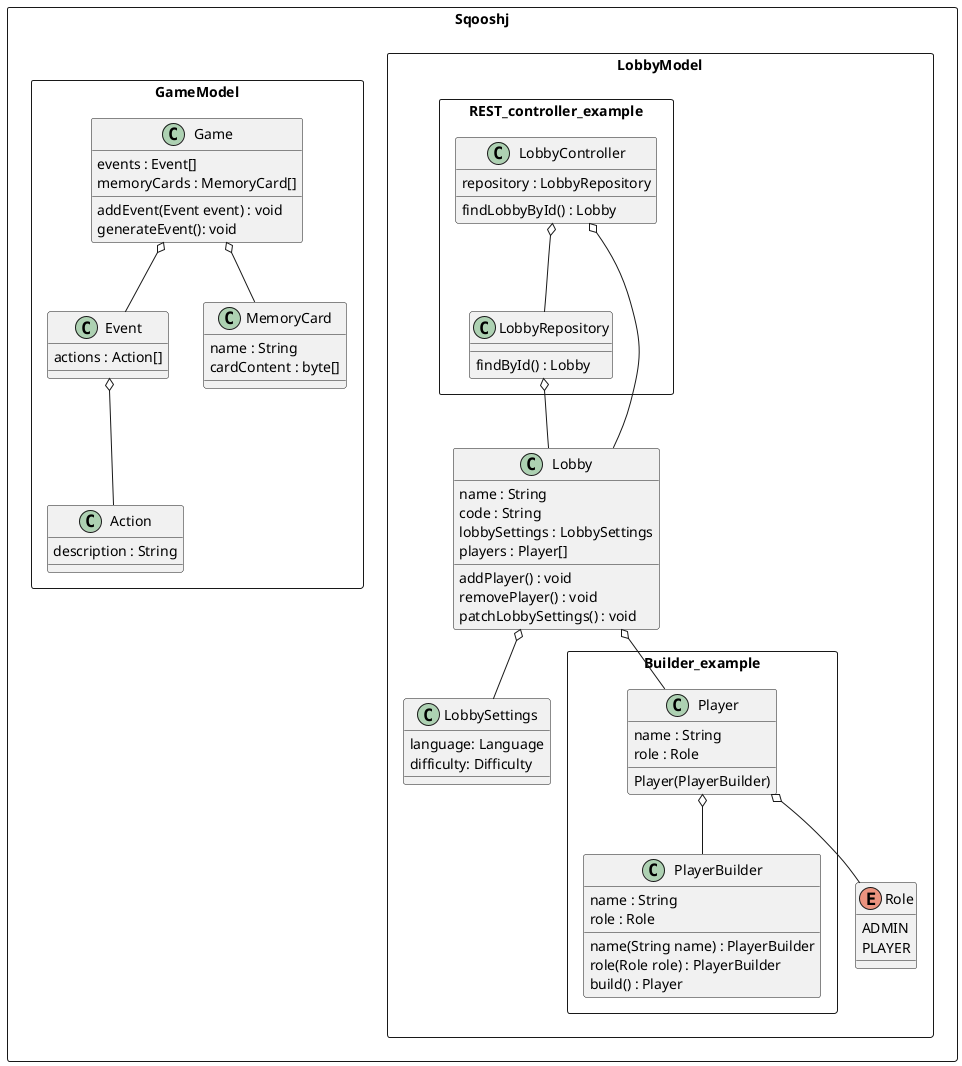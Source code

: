 @startuml

rectangle Sqooshj {
  rectangle LobbyModel {
    rectangle REST_controller_example {
      class LobbyController {
        repository : LobbyRepository
        findLobbyById() : Lobby
      }
      
      class LobbyRepository {
        findById() : Lobby
      }
      LobbyController o-- LobbyRepository
    }
    LobbyController o-- Lobby
    LobbyRepository o-- Lobby


    class Lobby {
      name : String
      code : String
      lobbySettings : LobbySettings
      players : Player[]
      addPlayer() : void
      removePlayer() : void
      patchLobbySettings() : void
    }

    rectangle Builder_example {
      class Player {
        Player(PlayerBuilder)
        name : String
        role : Role
      }

      class PlayerBuilder {
        name : String
        role : Role
        name(String name) : PlayerBuilder
        role(Role role) : PlayerBuilder
        build() : Player
      }
    }

    enum Role {
      ADMIN
      PLAYER
    }

    class LobbySettings {
        language: Language
        difficulty: Difficulty
    }

    Lobby o-- LobbySettings
    Lobby o-- Player
    Player o-- PlayerBuilder
    Player o-- Role
  }

  rectangle GameModel {
    class Game {
      events : Event[]
      memoryCards : MemoryCard[]
      addEvent(Event event) : void
      generateEvent(): void
    }

    class Event {
      actions : Action[]
    }

    class Action {
      description : String
    }

    class MemoryCard {
      name : String
      cardContent : byte[]
    }

    Game o-- Event
    Game o-- MemoryCard
    Event o-- Action
  }
}

@enduml